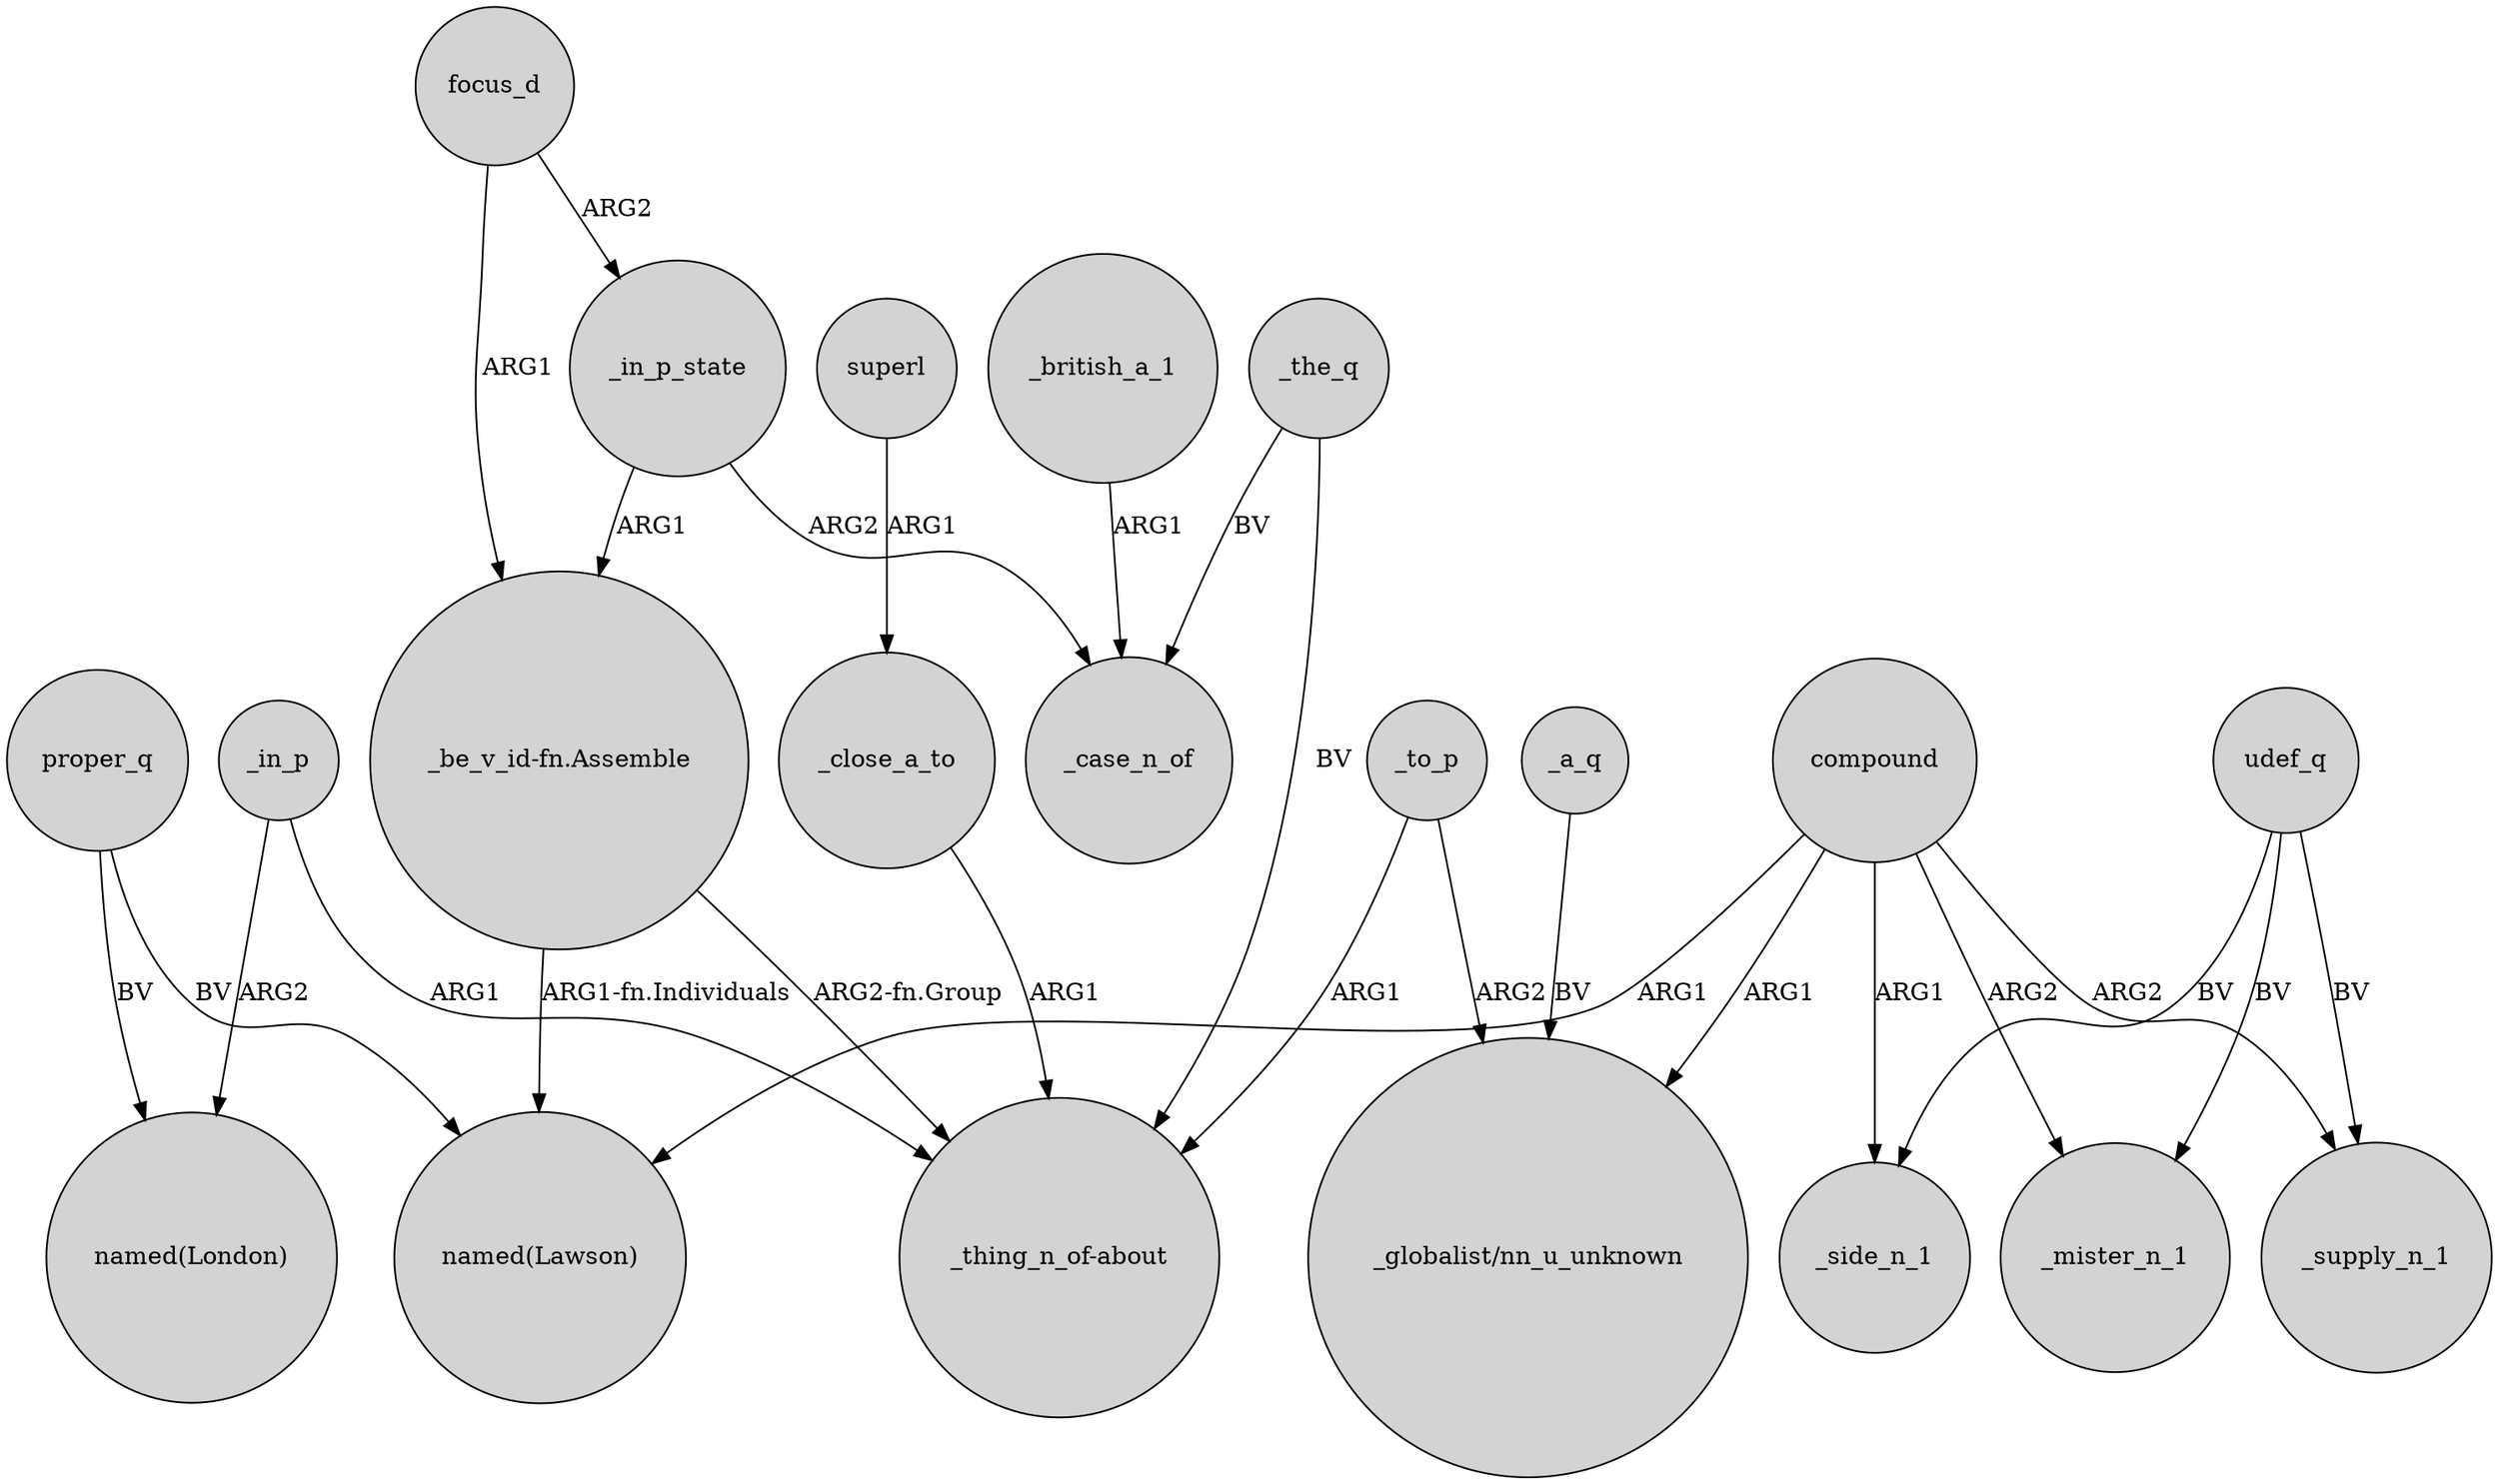 digraph {
	node [shape=circle style=filled]
	compound -> "named(Lawson)" [label=ARG1]
	_the_q -> "_thing_n_of-about" [label=BV]
	"_be_v_id-fn.Assemble" -> "_thing_n_of-about" [label="ARG2-fn.Group"]
	compound -> "_globalist/nn_u_unknown" [label=ARG1]
	compound -> _mister_n_1 [label=ARG2]
	focus_d -> _in_p_state [label=ARG2]
	_in_p -> "named(London)" [label=ARG2]
	_in_p_state -> _case_n_of [label=ARG2]
	superl -> _close_a_to [label=ARG1]
	_close_a_to -> "_thing_n_of-about" [label=ARG1]
	_to_p -> "_thing_n_of-about" [label=ARG1]
	_british_a_1 -> _case_n_of [label=ARG1]
	proper_q -> "named(Lawson)" [label=BV]
	udef_q -> _mister_n_1 [label=BV]
	udef_q -> _supply_n_1 [label=BV]
	compound -> _side_n_1 [label=ARG1]
	focus_d -> "_be_v_id-fn.Assemble" [label=ARG1]
	_in_p -> "_thing_n_of-about" [label=ARG1]
	_in_p_state -> "_be_v_id-fn.Assemble" [label=ARG1]
	"_be_v_id-fn.Assemble" -> "named(Lawson)" [label="ARG1-fn.Individuals"]
	_a_q -> "_globalist/nn_u_unknown" [label=BV]
	udef_q -> _side_n_1 [label=BV]
	_to_p -> "_globalist/nn_u_unknown" [label=ARG2]
	proper_q -> "named(London)" [label=BV]
	compound -> _supply_n_1 [label=ARG2]
	_the_q -> _case_n_of [label=BV]
}
